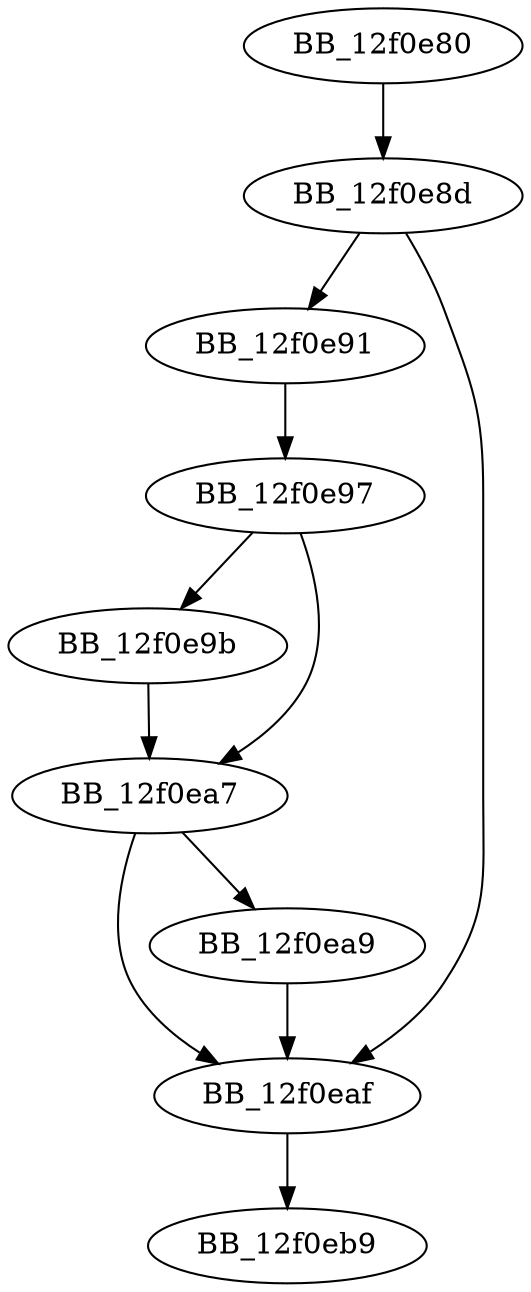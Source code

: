 DiGraph sub_12F0E80{
BB_12f0e80->BB_12f0e8d
BB_12f0e8d->BB_12f0e91
BB_12f0e8d->BB_12f0eaf
BB_12f0e91->BB_12f0e97
BB_12f0e97->BB_12f0e9b
BB_12f0e97->BB_12f0ea7
BB_12f0e9b->BB_12f0ea7
BB_12f0ea7->BB_12f0ea9
BB_12f0ea7->BB_12f0eaf
BB_12f0ea9->BB_12f0eaf
BB_12f0eaf->BB_12f0eb9
}
